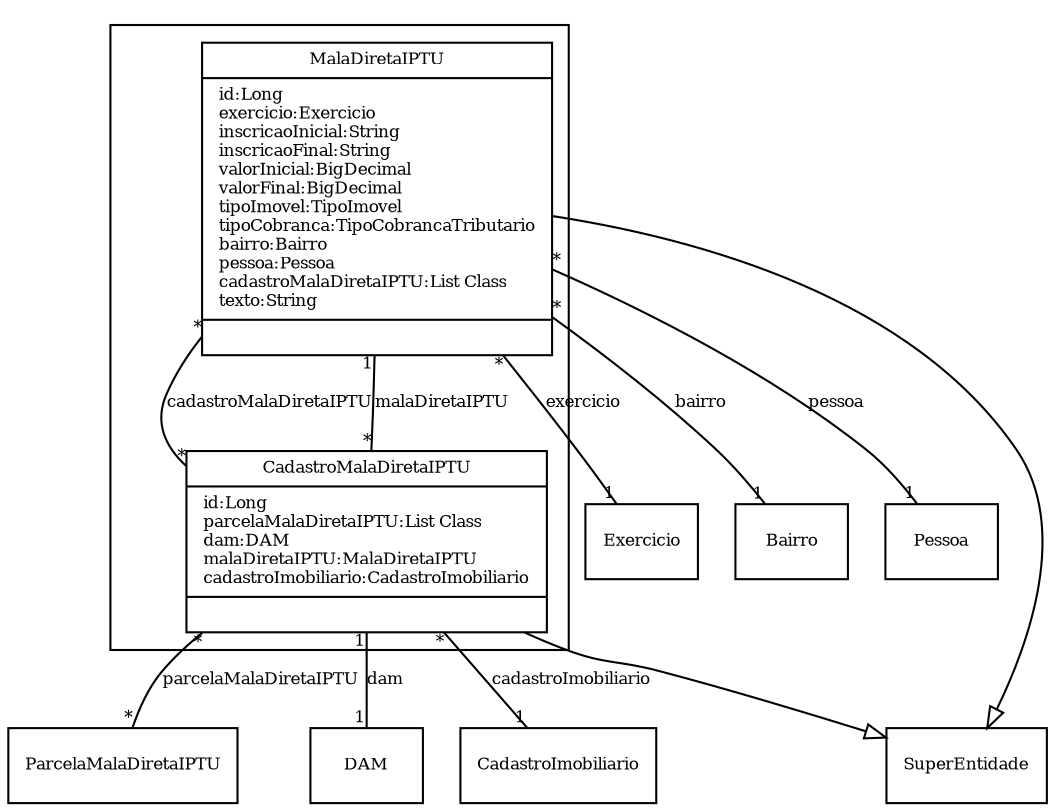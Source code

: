 digraph G{
fontname = "Times-Roman"
fontsize = 8

node [
        fontname = "Times-Roman"
        fontsize = 8
        shape = "record"
]

edge [
        fontname = "Times-Roman"
        fontsize = 8
]

subgraph clusterMALA_DIRETA
{
MalaDiretaIPTU [label = "{MalaDiretaIPTU|id:Long\lexercicio:Exercicio\linscricaoInicial:String\linscricaoFinal:String\lvalorInicial:BigDecimal\lvalorFinal:BigDecimal\ltipoImovel:TipoImovel\ltipoCobranca:TipoCobrancaTributario\lbairro:Bairro\lpessoa:Pessoa\lcadastroMalaDiretaIPTU:List Class\ltexto:String\l|\l}"]
CadastroMalaDiretaIPTU [label = "{CadastroMalaDiretaIPTU|id:Long\lparcelaMalaDiretaIPTU:List Class\ldam:DAM\lmalaDiretaIPTU:MalaDiretaIPTU\lcadastroImobiliario:CadastroImobiliario\l|\l}"]
}
edge [arrowhead = "none" headlabel = "1" taillabel = "*"] MalaDiretaIPTU -> Exercicio [label = "exercicio"]
edge [arrowhead = "none" headlabel = "1" taillabel = "*"] MalaDiretaIPTU -> Bairro [label = "bairro"]
edge [arrowhead = "none" headlabel = "1" taillabel = "*"] MalaDiretaIPTU -> Pessoa [label = "pessoa"]
edge [arrowhead = "none" headlabel = "*" taillabel = "*"] MalaDiretaIPTU -> CadastroMalaDiretaIPTU [label = "cadastroMalaDiretaIPTU"]
edge [ arrowhead = "empty" headlabel = "" taillabel = ""] MalaDiretaIPTU -> SuperEntidade
edge [arrowhead = "none" headlabel = "*" taillabel = "*"] CadastroMalaDiretaIPTU -> ParcelaMalaDiretaIPTU [label = "parcelaMalaDiretaIPTU"]
edge [arrowhead = "none" headlabel = "1" taillabel = "1"] CadastroMalaDiretaIPTU -> DAM [label = "dam"]
edge [arrowhead = "none" headlabel = "1" taillabel = "*"] CadastroMalaDiretaIPTU -> MalaDiretaIPTU [label = "malaDiretaIPTU"]
edge [arrowhead = "none" headlabel = "1" taillabel = "*"] CadastroMalaDiretaIPTU -> CadastroImobiliario [label = "cadastroImobiliario"]
edge [ arrowhead = "empty" headlabel = "" taillabel = ""] CadastroMalaDiretaIPTU -> SuperEntidade
}
